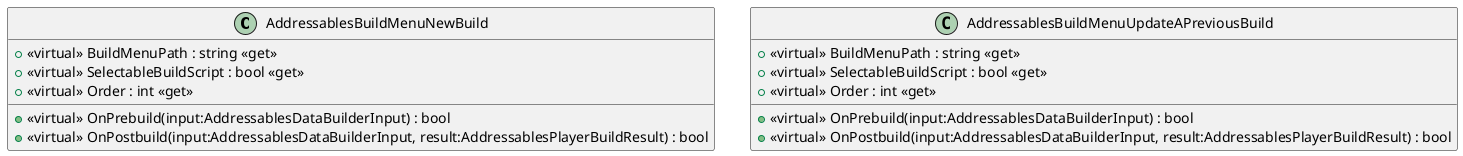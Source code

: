 @startuml
class AddressablesBuildMenuNewBuild {
    + <<virtual>> BuildMenuPath : string <<get>>
    + <<virtual>> SelectableBuildScript : bool <<get>>
    + <<virtual>> Order : int <<get>>
    + <<virtual>> OnPrebuild(input:AddressablesDataBuilderInput) : bool
    + <<virtual>> OnPostbuild(input:AddressablesDataBuilderInput, result:AddressablesPlayerBuildResult) : bool
}
class AddressablesBuildMenuUpdateAPreviousBuild {
    + <<virtual>> BuildMenuPath : string <<get>>
    + <<virtual>> SelectableBuildScript : bool <<get>>
    + <<virtual>> Order : int <<get>>
    + <<virtual>> OnPrebuild(input:AddressablesDataBuilderInput) : bool
    + <<virtual>> OnPostbuild(input:AddressablesDataBuilderInput, result:AddressablesPlayerBuildResult) : bool
}
@enduml

